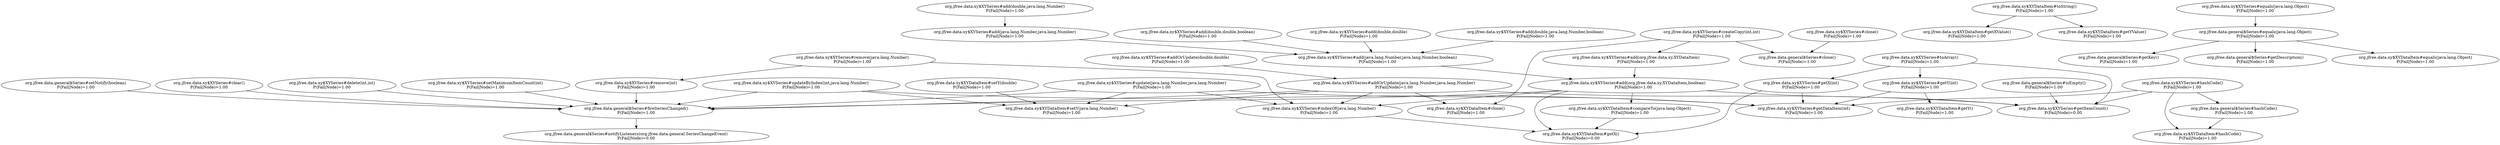 digraph G {
  "org.jfree.data.xy$XYSeries#addOrUpdate(java.lang.Number,java.lang.Number)" [label="org.jfree.data.xy$XYSeries#addOrUpdate(java.lang.Number,java.lang.Number)\nP(Fail|Node)=1.00"];
  "org.jfree.data.xy$XYDataItem#setY(java.lang.Number)" [label="org.jfree.data.xy$XYDataItem#setY(java.lang.Number)\nP(Fail|Node)=1.00"];
  "org.jfree.data.general$Series#fireSeriesChanged()" [label="org.jfree.data.general$Series#fireSeriesChanged()\nP(Fail|Node)=1.00"];
  "org.jfree.data.xy$XYDataItem#clone()" [label="org.jfree.data.xy$XYDataItem#clone()\nP(Fail|Node)=1.00"];
  "org.jfree.data.xy$XYSeries#indexOf(java.lang.Number)" [label="org.jfree.data.xy$XYSeries#indexOf(java.lang.Number)\nP(Fail|Node)=1.00"];
  "org.jfree.data.xy$XYSeries#getItemCount()" [label="org.jfree.data.xy$XYSeries#getItemCount()\nP(Fail|Node)=0.00"];
  "org.jfree.data.xy$XYSeries#toArray()" [label="org.jfree.data.xy$XYSeries#toArray()\nP(Fail|Node)=1.00"];
  "org.jfree.data.xy$XYSeries#getX(int)" [label="org.jfree.data.xy$XYSeries#getX(int)\nP(Fail|Node)=1.00"];
  "org.jfree.data.xy$XYSeries#getY(int)" [label="org.jfree.data.xy$XYSeries#getY(int)\nP(Fail|Node)=1.00"];
  "org.jfree.data.xy$XYSeries#getDataItem(int)" [label="org.jfree.data.xy$XYSeries#getDataItem(int)\nP(Fail|Node)=1.00"];
  "org.jfree.data.xy$XYDataItem#getX()" [label="org.jfree.data.xy$XYDataItem#getX()\nP(Fail|Node)=0.00"];
  "org.jfree.data.xy$XYSeries#update(java.lang.Number,java.lang.Number)" [label="org.jfree.data.xy$XYSeries#update(java.lang.Number,java.lang.Number)\nP(Fail|Node)=1.00"];
  "org.jfree.data.general$Series#notifyListeners(org.jfree.data.general.SeriesChangeEvent)" [label="org.jfree.data.general$Series#notifyListeners(org.jfree.data.general.SeriesChangeEvent)\nP(Fail|Node)=0.00"];
  "org.jfree.data.xy$XYSeries#addOrUpdate(double,double)" [label="org.jfree.data.xy$XYSeries#addOrUpdate(double,double)\nP(Fail|Node)=1.00"];
  "org.jfree.data.xy$XYDataItem#getY()" [label="org.jfree.data.xy$XYDataItem#getY()\nP(Fail|Node)=1.00"];
  "org.jfree.data.xy$XYSeries#createCopy(int,int)" [label="org.jfree.data.xy$XYSeries#createCopy(int,int)\nP(Fail|Node)=1.00"];
  "org.jfree.data.general$Series#clone()" [label="org.jfree.data.general$Series#clone()\nP(Fail|Node)=1.00"];
  "org.jfree.data.xy$XYSeries#add(org.jfree.data.xy.XYDataItem)" [label="org.jfree.data.xy$XYSeries#add(org.jfree.data.xy.XYDataItem)\nP(Fail|Node)=1.00"];
  "org.jfree.data.xy$XYSeries#add(org.jfree.data.xy.XYDataItem,boolean)" [label="org.jfree.data.xy$XYSeries#add(org.jfree.data.xy.XYDataItem,boolean)\nP(Fail|Node)=1.00"];
  "org.jfree.data.xy$XYDataItem#compareTo(java.lang.Object)" [label="org.jfree.data.xy$XYDataItem#compareTo(java.lang.Object)\nP(Fail|Node)=1.00"];
  "org.jfree.data.xy$XYSeries#delete(int,int)" [label="org.jfree.data.xy$XYSeries#delete(int,int)\nP(Fail|Node)=1.00"];
  "org.jfree.data.general$Series#isEmpty()" [label="org.jfree.data.general$Series#isEmpty()\nP(Fail|Node)=1.00"];
  "org.jfree.data.xy$XYDataItem#toString()" [label="org.jfree.data.xy$XYDataItem#toString()\nP(Fail|Node)=1.00"];
  "org.jfree.data.xy$XYDataItem#getXValue()" [label="org.jfree.data.xy$XYDataItem#getXValue()\nP(Fail|Node)=1.00"];
  "org.jfree.data.xy$XYDataItem#getYValue()" [label="org.jfree.data.xy$XYDataItem#getYValue()\nP(Fail|Node)=1.00"];
  "org.jfree.data.xy$XYSeries#add(double,double)" [label="org.jfree.data.xy$XYSeries#add(double,double)\nP(Fail|Node)=1.00"];
  "org.jfree.data.xy$XYSeries#add(java.lang.Number,java.lang.Number,boolean)" [label="org.jfree.data.xy$XYSeries#add(java.lang.Number,java.lang.Number,boolean)\nP(Fail|Node)=1.00"];
  "org.jfree.data.xy$XYSeries#setMaximumItemCount(int)" [label="org.jfree.data.xy$XYSeries#setMaximumItemCount(int)\nP(Fail|Node)=1.00"];
  "org.jfree.data.xy$XYSeries#add(double,java.lang.Number,boolean)" [label="org.jfree.data.xy$XYSeries#add(double,java.lang.Number,boolean)\nP(Fail|Node)=1.00"];
  "org.jfree.data.xy$XYSeries#hashCode()" [label="org.jfree.data.xy$XYSeries#hashCode()\nP(Fail|Node)=1.00"];
  "org.jfree.data.xy$XYDataItem#hashCode()" [label="org.jfree.data.xy$XYDataItem#hashCode()\nP(Fail|Node)=1.00"];
  "org.jfree.data.general$Series#hashCode()" [label="org.jfree.data.general$Series#hashCode()\nP(Fail|Node)=1.00"];
  "org.jfree.data.xy$XYSeries#remove(java.lang.Number)" [label="org.jfree.data.xy$XYSeries#remove(java.lang.Number)\nP(Fail|Node)=1.00"];
  "org.jfree.data.xy$XYSeries#remove(int)" [label="org.jfree.data.xy$XYSeries#remove(int)\nP(Fail|Node)=1.00"];
  "org.jfree.data.xy$XYSeries#add(double,java.lang.Number)" [label="org.jfree.data.xy$XYSeries#add(double,java.lang.Number)\nP(Fail|Node)=1.00"];
  "org.jfree.data.xy$XYSeries#add(java.lang.Number,java.lang.Number)" [label="org.jfree.data.xy$XYSeries#add(java.lang.Number,java.lang.Number)\nP(Fail|Node)=1.00"];
  "org.jfree.data.general$Series#setNotify(boolean)" [label="org.jfree.data.general$Series#setNotify(boolean)\nP(Fail|Node)=1.00"];
  "org.jfree.data.general$Series#equals(java.lang.Object)" [label="org.jfree.data.general$Series#equals(java.lang.Object)\nP(Fail|Node)=1.00"];
  "org.jfree.data.general$Series#getKey()" [label="org.jfree.data.general$Series#getKey()\nP(Fail|Node)=1.00"];
  "org.jfree.data.general$Series#getDescription()" [label="org.jfree.data.general$Series#getDescription()\nP(Fail|Node)=1.00"];
  "org.jfree.data.xy$XYDataItem#equals(java.lang.Object)" [label="org.jfree.data.xy$XYDataItem#equals(java.lang.Object)\nP(Fail|Node)=1.00"];
  "org.jfree.data.xy$XYSeries#updateByIndex(int,java.lang.Number)" [label="org.jfree.data.xy$XYSeries#updateByIndex(int,java.lang.Number)\nP(Fail|Node)=1.00"];
  "org.jfree.data.xy$XYSeries#clear()" [label="org.jfree.data.xy$XYSeries#clear()\nP(Fail|Node)=1.00"];
  "org.jfree.data.xy$XYSeries#clone()" [label="org.jfree.data.xy$XYSeries#clone()\nP(Fail|Node)=1.00"];
  "org.jfree.data.xy$XYSeries#add(double,double,boolean)" [label="org.jfree.data.xy$XYSeries#add(double,double,boolean)\nP(Fail|Node)=1.00"];
  "org.jfree.data.xy$XYSeries#equals(java.lang.Object)" [label="org.jfree.data.xy$XYSeries#equals(java.lang.Object)\nP(Fail|Node)=1.00"];
  "org.jfree.data.xy$XYDataItem#setY(double)" [label="org.jfree.data.xy$XYDataItem#setY(double)\nP(Fail|Node)=1.00"];
  "org.jfree.data.xy$XYSeries#addOrUpdate(java.lang.Number,java.lang.Number)" -> "org.jfree.data.xy$XYDataItem#setY(java.lang.Number)";
  "org.jfree.data.xy$XYSeries#addOrUpdate(java.lang.Number,java.lang.Number)" -> "org.jfree.data.general$Series#fireSeriesChanged()";
  "org.jfree.data.xy$XYSeries#addOrUpdate(java.lang.Number,java.lang.Number)" -> "org.jfree.data.xy$XYDataItem#clone()";
  "org.jfree.data.xy$XYSeries#addOrUpdate(java.lang.Number,java.lang.Number)" -> "org.jfree.data.xy$XYSeries#indexOf(java.lang.Number)";
  "org.jfree.data.xy$XYSeries#addOrUpdate(java.lang.Number,java.lang.Number)" -> "org.jfree.data.xy$XYSeries#getItemCount()";
  "org.jfree.data.general$Series#fireSeriesChanged()" -> "org.jfree.data.general$Series#notifyListeners(org.jfree.data.general.SeriesChangeEvent)";
  "org.jfree.data.xy$XYSeries#indexOf(java.lang.Number)" -> "org.jfree.data.xy$XYDataItem#getX()";
  "org.jfree.data.xy$XYSeries#toArray()" -> "org.jfree.data.xy$XYSeries#getX(int)";
  "org.jfree.data.xy$XYSeries#toArray()" -> "org.jfree.data.xy$XYSeries#getY(int)";
  "org.jfree.data.xy$XYSeries#toArray()" -> "org.jfree.data.xy$XYSeries#getItemCount()";
  "org.jfree.data.xy$XYSeries#getX(int)" -> "org.jfree.data.xy$XYSeries#getDataItem(int)";
  "org.jfree.data.xy$XYSeries#getX(int)" -> "org.jfree.data.xy$XYDataItem#getX()";
  "org.jfree.data.xy$XYSeries#getY(int)" -> "org.jfree.data.xy$XYSeries#getDataItem(int)";
  "org.jfree.data.xy$XYSeries#getY(int)" -> "org.jfree.data.xy$XYDataItem#getY()";
  "org.jfree.data.xy$XYSeries#update(java.lang.Number,java.lang.Number)" -> "org.jfree.data.general$Series#fireSeriesChanged()";
  "org.jfree.data.xy$XYSeries#update(java.lang.Number,java.lang.Number)" -> "org.jfree.data.xy$XYSeries#indexOf(java.lang.Number)";
  "org.jfree.data.xy$XYSeries#update(java.lang.Number,java.lang.Number)" -> "org.jfree.data.xy$XYSeries#getDataItem(int)";
  "org.jfree.data.xy$XYSeries#update(java.lang.Number,java.lang.Number)" -> "org.jfree.data.xy$XYDataItem#setY(java.lang.Number)";
  "org.jfree.data.xy$XYSeries#addOrUpdate(double,double)" -> "org.jfree.data.xy$XYSeries#addOrUpdate(java.lang.Number,java.lang.Number)";
  "org.jfree.data.xy$XYSeries#createCopy(int,int)" -> "org.jfree.data.general$Series#clone()";
  "org.jfree.data.xy$XYSeries#createCopy(int,int)" -> "org.jfree.data.xy$XYDataItem#clone()";
  "org.jfree.data.xy$XYSeries#createCopy(int,int)" -> "org.jfree.data.xy$XYSeries#add(org.jfree.data.xy.XYDataItem)";
  "org.jfree.data.xy$XYSeries#add(org.jfree.data.xy.XYDataItem)" -> "org.jfree.data.xy$XYSeries#add(org.jfree.data.xy.XYDataItem,boolean)";
  "org.jfree.data.xy$XYSeries#add(org.jfree.data.xy.XYDataItem,boolean)" -> "org.jfree.data.xy$XYDataItem#compareTo(java.lang.Object)";
  "org.jfree.data.xy$XYSeries#add(org.jfree.data.xy.XYDataItem,boolean)" -> "org.jfree.data.general$Series#fireSeriesChanged()";
  "org.jfree.data.xy$XYSeries#add(org.jfree.data.xy.XYDataItem,boolean)" -> "org.jfree.data.xy$XYDataItem#getX()";
  "org.jfree.data.xy$XYSeries#add(org.jfree.data.xy.XYDataItem,boolean)" -> "org.jfree.data.xy$XYSeries#indexOf(java.lang.Number)";
  "org.jfree.data.xy$XYSeries#add(org.jfree.data.xy.XYDataItem,boolean)" -> "org.jfree.data.xy$XYSeries#getItemCount()";
  "org.jfree.data.xy$XYDataItem#compareTo(java.lang.Object)" -> "org.jfree.data.xy$XYDataItem#getX()";
  "org.jfree.data.xy$XYSeries#delete(int,int)" -> "org.jfree.data.general$Series#fireSeriesChanged()";
  "org.jfree.data.general$Series#isEmpty()" -> "org.jfree.data.xy$XYSeries#getItemCount()";
  "org.jfree.data.xy$XYDataItem#toString()" -> "org.jfree.data.xy$XYDataItem#getXValue()";
  "org.jfree.data.xy$XYDataItem#toString()" -> "org.jfree.data.xy$XYDataItem#getYValue()";
  "org.jfree.data.xy$XYSeries#add(double,double)" -> "org.jfree.data.xy$XYSeries#add(java.lang.Number,java.lang.Number,boolean)";
  "org.jfree.data.xy$XYSeries#add(java.lang.Number,java.lang.Number,boolean)" -> "org.jfree.data.xy$XYSeries#add(org.jfree.data.xy.XYDataItem,boolean)";
  "org.jfree.data.xy$XYSeries#setMaximumItemCount(int)" -> "org.jfree.data.general$Series#fireSeriesChanged()";
  "org.jfree.data.xy$XYSeries#add(double,java.lang.Number,boolean)" -> "org.jfree.data.xy$XYSeries#add(java.lang.Number,java.lang.Number,boolean)";
  "org.jfree.data.xy$XYSeries#hashCode()" -> "org.jfree.data.xy$XYDataItem#hashCode()";
  "org.jfree.data.xy$XYSeries#hashCode()" -> "org.jfree.data.general$Series#hashCode()";
  "org.jfree.data.xy$XYSeries#hashCode()" -> "org.jfree.data.xy$XYSeries#getItemCount()";
  "org.jfree.data.xy$XYSeries#hashCode()" -> "org.jfree.data.xy$XYSeries#getDataItem(int)";
  "org.jfree.data.general$Series#hashCode()" -> "org.jfree.data.xy$XYDataItem#hashCode()";
  "org.jfree.data.xy$XYSeries#remove(java.lang.Number)" -> "org.jfree.data.xy$XYSeries#indexOf(java.lang.Number)";
  "org.jfree.data.xy$XYSeries#remove(java.lang.Number)" -> "org.jfree.data.xy$XYSeries#remove(int)";
  "org.jfree.data.xy$XYSeries#remove(int)" -> "org.jfree.data.general$Series#fireSeriesChanged()";
  "org.jfree.data.xy$XYSeries#add(double,java.lang.Number)" -> "org.jfree.data.xy$XYSeries#add(java.lang.Number,java.lang.Number)";
  "org.jfree.data.xy$XYSeries#add(java.lang.Number,java.lang.Number)" -> "org.jfree.data.xy$XYSeries#add(java.lang.Number,java.lang.Number,boolean)";
  "org.jfree.data.general$Series#setNotify(boolean)" -> "org.jfree.data.general$Series#fireSeriesChanged()";
  "org.jfree.data.general$Series#equals(java.lang.Object)" -> "org.jfree.data.general$Series#getKey()";
  "org.jfree.data.general$Series#equals(java.lang.Object)" -> "org.jfree.data.general$Series#getDescription()";
  "org.jfree.data.general$Series#equals(java.lang.Object)" -> "org.jfree.data.xy$XYDataItem#equals(java.lang.Object)";
  "org.jfree.data.xy$XYSeries#updateByIndex(int,java.lang.Number)" -> "org.jfree.data.xy$XYSeries#getDataItem(int)";
  "org.jfree.data.xy$XYSeries#updateByIndex(int,java.lang.Number)" -> "org.jfree.data.general$Series#fireSeriesChanged()";
  "org.jfree.data.xy$XYSeries#updateByIndex(int,java.lang.Number)" -> "org.jfree.data.xy$XYDataItem#setY(java.lang.Number)";
  "org.jfree.data.xy$XYSeries#clear()" -> "org.jfree.data.general$Series#fireSeriesChanged()";
  "org.jfree.data.xy$XYSeries#clone()" -> "org.jfree.data.general$Series#clone()";
  "org.jfree.data.xy$XYSeries#add(double,double,boolean)" -> "org.jfree.data.xy$XYSeries#add(java.lang.Number,java.lang.Number,boolean)";
  "org.jfree.data.xy$XYSeries#equals(java.lang.Object)" -> "org.jfree.data.general$Series#equals(java.lang.Object)";
  "org.jfree.data.xy$XYDataItem#setY(double)" -> "org.jfree.data.xy$XYDataItem#setY(java.lang.Number)";
}
